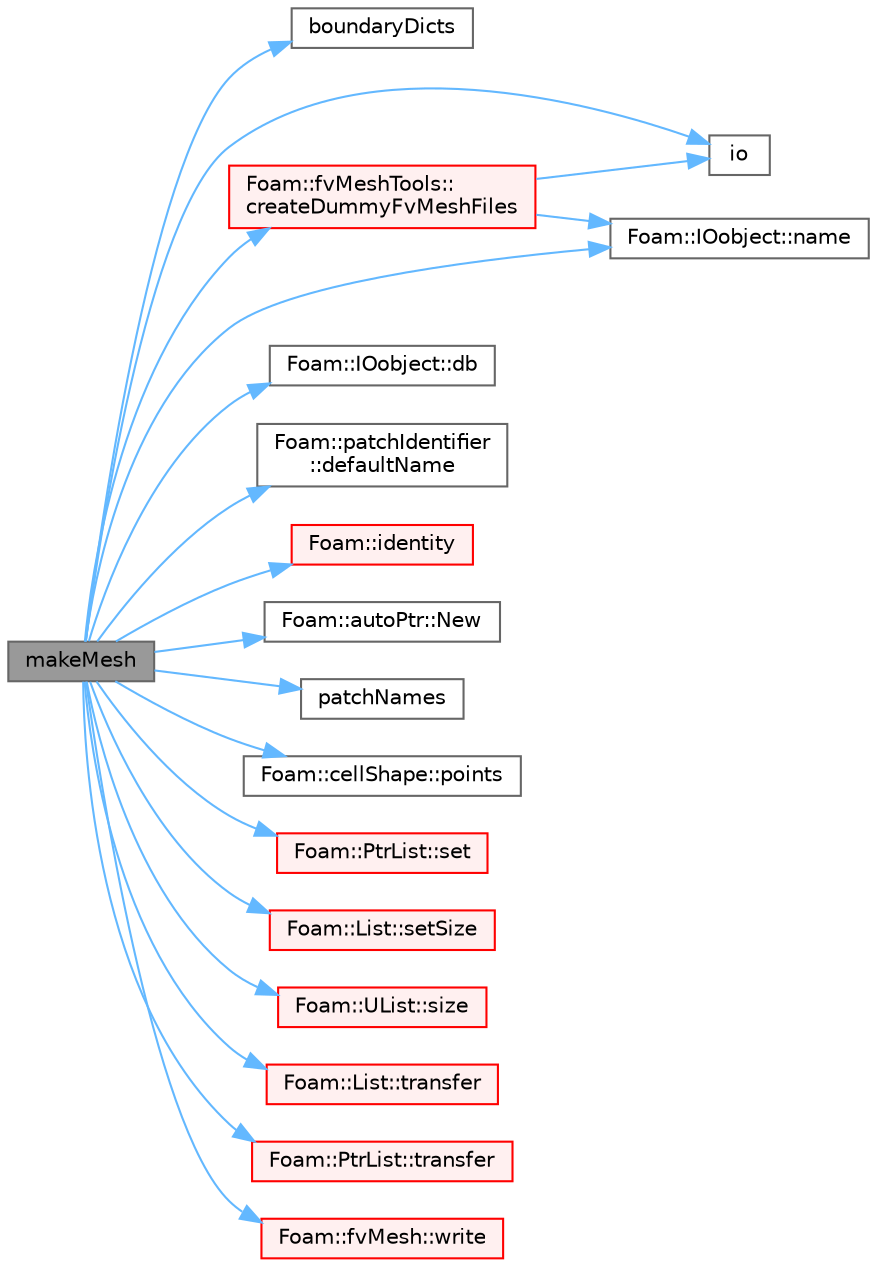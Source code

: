 digraph "makeMesh"
{
 // LATEX_PDF_SIZE
  bgcolor="transparent";
  edge [fontname=Helvetica,fontsize=10,labelfontname=Helvetica,labelfontsize=10];
  node [fontname=Helvetica,fontsize=10,shape=box,height=0.2,width=0.4];
  rankdir="LR";
  Node1 [id="Node000001",label="makeMesh",height=0.2,width=0.4,color="gray40", fillcolor="grey60", style="filled", fontcolor="black",tooltip=" "];
  Node1 -> Node2 [id="edge1_Node000001_Node000002",color="steelblue1",style="solid",tooltip=" "];
  Node2 [id="Node000002",label="boundaryDicts",height=0.2,width=0.4,color="grey40", fillcolor="white", style="filled",URL="$createBlockMesh_8H.html#a8d157a3388f3b324f513768ee5c9008d",tooltip=" "];
  Node1 -> Node3 [id="edge2_Node000001_Node000003",color="steelblue1",style="solid",tooltip=" "];
  Node3 [id="Node000003",label="Foam::fvMeshTools::\lcreateDummyFvMeshFiles",height=0.2,width=0.4,color="red", fillcolor="#FFF0F0", style="filled",URL="$classFoam_1_1fvMeshTools.html#a236176340e3c8617d05a4948e24582c9",tooltip=" "];
  Node3 -> Node14 [id="edge3_Node000003_Node000014",color="steelblue1",style="solid",tooltip=" "];
  Node14 [id="Node000014",label="io",height=0.2,width=0.4,color="grey40", fillcolor="white", style="filled",URL="$lagrangian_2reactingParcelFoam_2createMeshesPostProcess_8H.html#a5b4575252c9e475bd8784f80e445a82d",tooltip=" "];
  Node3 -> Node15 [id="edge4_Node000003_Node000015",color="steelblue1",style="solid",tooltip=" "];
  Node15 [id="Node000015",label="Foam::IOobject::name",height=0.2,width=0.4,color="grey40", fillcolor="white", style="filled",URL="$classFoam_1_1IOobject.html#a19bad5682ac7f021cc3a66fcfaa98c8e",tooltip=" "];
  Node1 -> Node31 [id="edge5_Node000001_Node000031",color="steelblue1",style="solid",tooltip=" "];
  Node31 [id="Node000031",label="Foam::IOobject::db",height=0.2,width=0.4,color="grey40", fillcolor="white", style="filled",URL="$classFoam_1_1IOobject.html#a55897374f7fc0b46252cc3bd11c23d4b",tooltip=" "];
  Node1 -> Node32 [id="edge6_Node000001_Node000032",color="steelblue1",style="solid",tooltip=" "];
  Node32 [id="Node000032",label="Foam::patchIdentifier\l::defaultName",height=0.2,width=0.4,color="grey40", fillcolor="white", style="filled",URL="$classFoam_1_1patchIdentifier.html#ac46be260bffe618d0aae1bcc97c501cb",tooltip=" "];
  Node1 -> Node33 [id="edge7_Node000001_Node000033",color="steelblue1",style="solid",tooltip=" "];
  Node33 [id="Node000033",label="Foam::identity",height=0.2,width=0.4,color="red", fillcolor="#FFF0F0", style="filled",URL="$namespaceFoam.html#a14e1da6db5665f43c1e588eab475eabf",tooltip=" "];
  Node1 -> Node14 [id="edge8_Node000001_Node000014",color="steelblue1",style="solid",tooltip=" "];
  Node1 -> Node15 [id="edge9_Node000001_Node000015",color="steelblue1",style="solid",tooltip=" "];
  Node1 -> Node36 [id="edge10_Node000001_Node000036",color="steelblue1",style="solid",tooltip=" "];
  Node36 [id="Node000036",label="Foam::autoPtr::New",height=0.2,width=0.4,color="grey40", fillcolor="white", style="filled",URL="$classFoam_1_1autoPtr.html#aaea33ebc504bdca5b97f88a0aea57d4e",tooltip=" "];
  Node1 -> Node37 [id="edge11_Node000001_Node000037",color="steelblue1",style="solid",tooltip=" "];
  Node37 [id="Node000037",label="patchNames",height=0.2,width=0.4,color="grey40", fillcolor="white", style="filled",URL="$readKivaGrid_8H.html#a2b0b0d262376a4021c85e70b012ebe4e",tooltip=" "];
  Node1 -> Node38 [id="edge12_Node000001_Node000038",color="steelblue1",style="solid",tooltip=" "];
  Node38 [id="Node000038",label="Foam::cellShape::points",height=0.2,width=0.4,color="grey40", fillcolor="white", style="filled",URL="$classFoam_1_1cellShape.html#a5ad829d1f70dced237554a08b44c481b",tooltip=" "];
  Node1 -> Node39 [id="edge13_Node000001_Node000039",color="steelblue1",style="solid",tooltip=" "];
  Node39 [id="Node000039",label="Foam::PtrList::set",height=0.2,width=0.4,color="red", fillcolor="#FFF0F0", style="filled",URL="$classFoam_1_1PtrList.html#a0e0a32f842b05e1d69f10292dc27198a",tooltip=" "];
  Node1 -> Node42 [id="edge14_Node000001_Node000042",color="steelblue1",style="solid",tooltip=" "];
  Node42 [id="Node000042",label="Foam::List::setSize",height=0.2,width=0.4,color="red", fillcolor="#FFF0F0", style="filled",URL="$classFoam_1_1List.html#a1a7984b90f8855606fc18a92a71fa99f",tooltip=" "];
  Node1 -> Node44 [id="edge15_Node000001_Node000044",color="steelblue1",style="solid",tooltip=" "];
  Node44 [id="Node000044",label="Foam::UList::size",height=0.2,width=0.4,color="red", fillcolor="#FFF0F0", style="filled",URL="$classFoam_1_1UList.html#ac1fc1d9dab324bb1b8452c7aa4813026",tooltip=" "];
  Node1 -> Node46 [id="edge16_Node000001_Node000046",color="steelblue1",style="solid",tooltip=" "];
  Node46 [id="Node000046",label="Foam::List::transfer",height=0.2,width=0.4,color="red", fillcolor="#FFF0F0", style="filled",URL="$classFoam_1_1List.html#a12194004a66b30e6dfd3d9faa83f6b5a",tooltip=" "];
  Node1 -> Node48 [id="edge17_Node000001_Node000048",color="steelblue1",style="solid",tooltip=" "];
  Node48 [id="Node000048",label="Foam::PtrList::transfer",height=0.2,width=0.4,color="red", fillcolor="#FFF0F0", style="filled",URL="$classFoam_1_1PtrList.html#a0bc76d46c3a7f71bd74ddafdf84dbfbc",tooltip=" "];
  Node1 -> Node50 [id="edge18_Node000001_Node000050",color="steelblue1",style="solid",tooltip=" "];
  Node50 [id="Node000050",label="Foam::fvMesh::write",height=0.2,width=0.4,color="red", fillcolor="#FFF0F0", style="filled",URL="$classFoam_1_1fvMesh.html#ab5c6464172e07987bb9518ca648f94d7",tooltip=" "];
}
